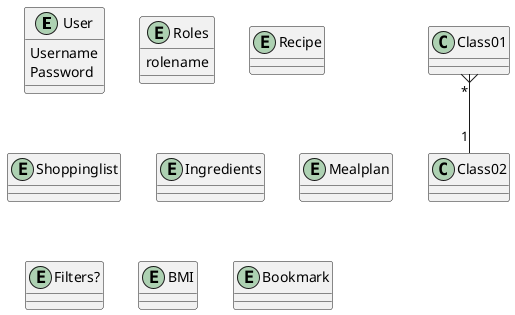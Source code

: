 @startuml
'https://plantuml.com/class-diagram
entity User{
Username
Password
}
entity Roles{
rolename
}
entity Recipe{

}
entity Shoppinglist{

}
entity Ingredients{

}
entity Mealplan{
}
entity Filters?{
}
entity BMI{
}
entity Bookmark{
}


Class01 "*" }-- "1" Class02
@enduml